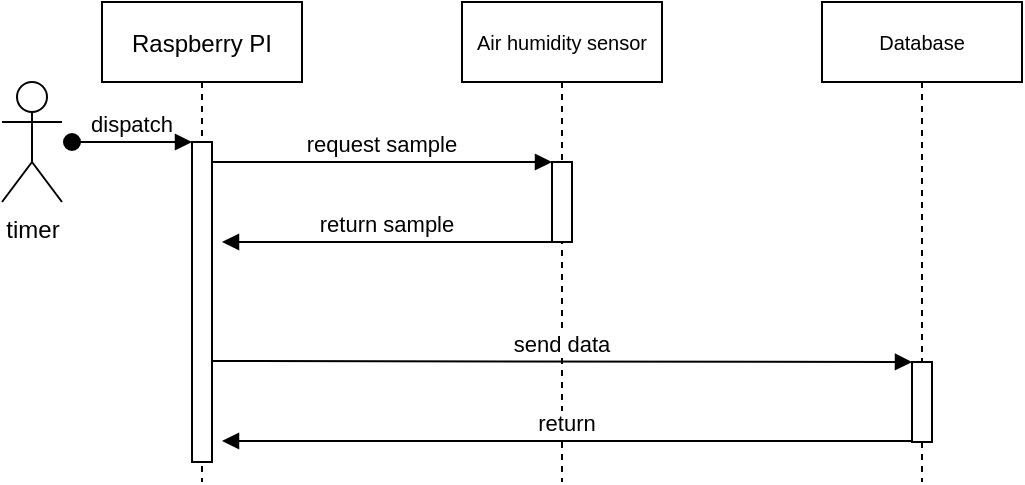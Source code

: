 <mxfile version="15.7.4" type="device"><diagram id="kgpKYQtTHZ0yAKxKKP6v" name="Page-1"><mxGraphModel dx="1422" dy="655" grid="1" gridSize="10" guides="1" tooltips="1" connect="1" arrows="1" fold="1" page="1" pageScale="1" pageWidth="850" pageHeight="1100" math="0" shadow="0"><root><mxCell id="0"/><mxCell id="1" parent="0"/><mxCell id="3nuBFxr9cyL0pnOWT2aG-1" value="Raspberry PI" style="shape=umlLifeline;perimeter=lifelinePerimeter;container=1;collapsible=0;recursiveResize=0;rounded=0;shadow=0;strokeWidth=1;" parent="1" vertex="1"><mxGeometry x="120" y="80" width="100" height="240" as="geometry"/></mxCell><mxCell id="3nuBFxr9cyL0pnOWT2aG-3" value="dispatch" style="verticalAlign=bottom;startArrow=oval;endArrow=block;startSize=8;shadow=0;strokeWidth=1;" parent="3nuBFxr9cyL0pnOWT2aG-1" target="3nuBFxr9cyL0pnOWT2aG-2" edge="1"><mxGeometry relative="1" as="geometry"><mxPoint x="-15" y="70" as="sourcePoint"/></mxGeometry></mxCell><mxCell id="3nuBFxr9cyL0pnOWT2aG-2" value="" style="points=[];perimeter=orthogonalPerimeter;rounded=0;shadow=0;strokeWidth=1;" parent="3nuBFxr9cyL0pnOWT2aG-1" vertex="1"><mxGeometry x="45" y="70" width="10" height="160" as="geometry"/></mxCell><mxCell id="3nuBFxr9cyL0pnOWT2aG-5" value="Air humidity sensor" style="shape=umlLifeline;perimeter=lifelinePerimeter;container=1;collapsible=0;recursiveResize=0;rounded=0;shadow=0;strokeWidth=1;fontSize=10;" parent="1" vertex="1"><mxGeometry x="300" y="80" width="100" height="240" as="geometry"/></mxCell><mxCell id="3nuBFxr9cyL0pnOWT2aG-6" value="" style="points=[];perimeter=orthogonalPerimeter;rounded=0;shadow=0;strokeWidth=1;" parent="3nuBFxr9cyL0pnOWT2aG-5" vertex="1"><mxGeometry x="45" y="80" width="10" height="40" as="geometry"/></mxCell><mxCell id="V5uKcMq4RwRyj6rqlpI_-9" value="send data" style="verticalAlign=bottom;endArrow=block;entryX=0;entryY=0;shadow=0;strokeWidth=1;" parent="3nuBFxr9cyL0pnOWT2aG-5" target="V5uKcMq4RwRyj6rqlpI_-8" edge="1"><mxGeometry relative="1" as="geometry"><mxPoint x="-125" y="179.5" as="sourcePoint"/></mxGeometry></mxCell><mxCell id="V5uKcMq4RwRyj6rqlpI_-10" value="return" style="verticalAlign=bottom;endArrow=block;entryX=1;entryY=0;shadow=0;strokeWidth=1;" parent="3nuBFxr9cyL0pnOWT2aG-5" source="V5uKcMq4RwRyj6rqlpI_-8" edge="1"><mxGeometry relative="1" as="geometry"><mxPoint x="-60" y="219.5" as="sourcePoint"/><mxPoint x="-120" y="219.5" as="targetPoint"/></mxGeometry></mxCell><mxCell id="3nuBFxr9cyL0pnOWT2aG-8" value="request sample" style="verticalAlign=bottom;endArrow=block;entryX=0;entryY=0;shadow=0;strokeWidth=1;" parent="1" source="3nuBFxr9cyL0pnOWT2aG-2" target="3nuBFxr9cyL0pnOWT2aG-6" edge="1"><mxGeometry relative="1" as="geometry"><mxPoint x="275" y="160" as="sourcePoint"/></mxGeometry></mxCell><mxCell id="3nuBFxr9cyL0pnOWT2aG-9" value="return sample" style="verticalAlign=bottom;endArrow=block;entryX=1;entryY=0;shadow=0;strokeWidth=1;" parent="1" source="3nuBFxr9cyL0pnOWT2aG-6" edge="1"><mxGeometry relative="1" as="geometry"><mxPoint x="240" y="200" as="sourcePoint"/><mxPoint x="180" y="200" as="targetPoint"/></mxGeometry></mxCell><mxCell id="V5uKcMq4RwRyj6rqlpI_-1" value="timer" style="shape=umlActor;verticalLabelPosition=bottom;verticalAlign=top;html=1;outlineConnect=0;" parent="1" vertex="1"><mxGeometry x="70" y="120" width="30" height="60" as="geometry"/></mxCell><mxCell id="V5uKcMq4RwRyj6rqlpI_-6" value="Database" style="shape=umlLifeline;perimeter=lifelinePerimeter;container=1;collapsible=0;recursiveResize=0;rounded=0;shadow=0;strokeWidth=1;fontSize=10;" parent="1" vertex="1"><mxGeometry x="480" y="80" width="100" height="240" as="geometry"/></mxCell><mxCell id="V5uKcMq4RwRyj6rqlpI_-8" value="" style="points=[];perimeter=orthogonalPerimeter;rounded=0;shadow=0;strokeWidth=1;" parent="V5uKcMq4RwRyj6rqlpI_-6" vertex="1"><mxGeometry x="45" y="180" width="10" height="40" as="geometry"/></mxCell></root></mxGraphModel></diagram></mxfile>
